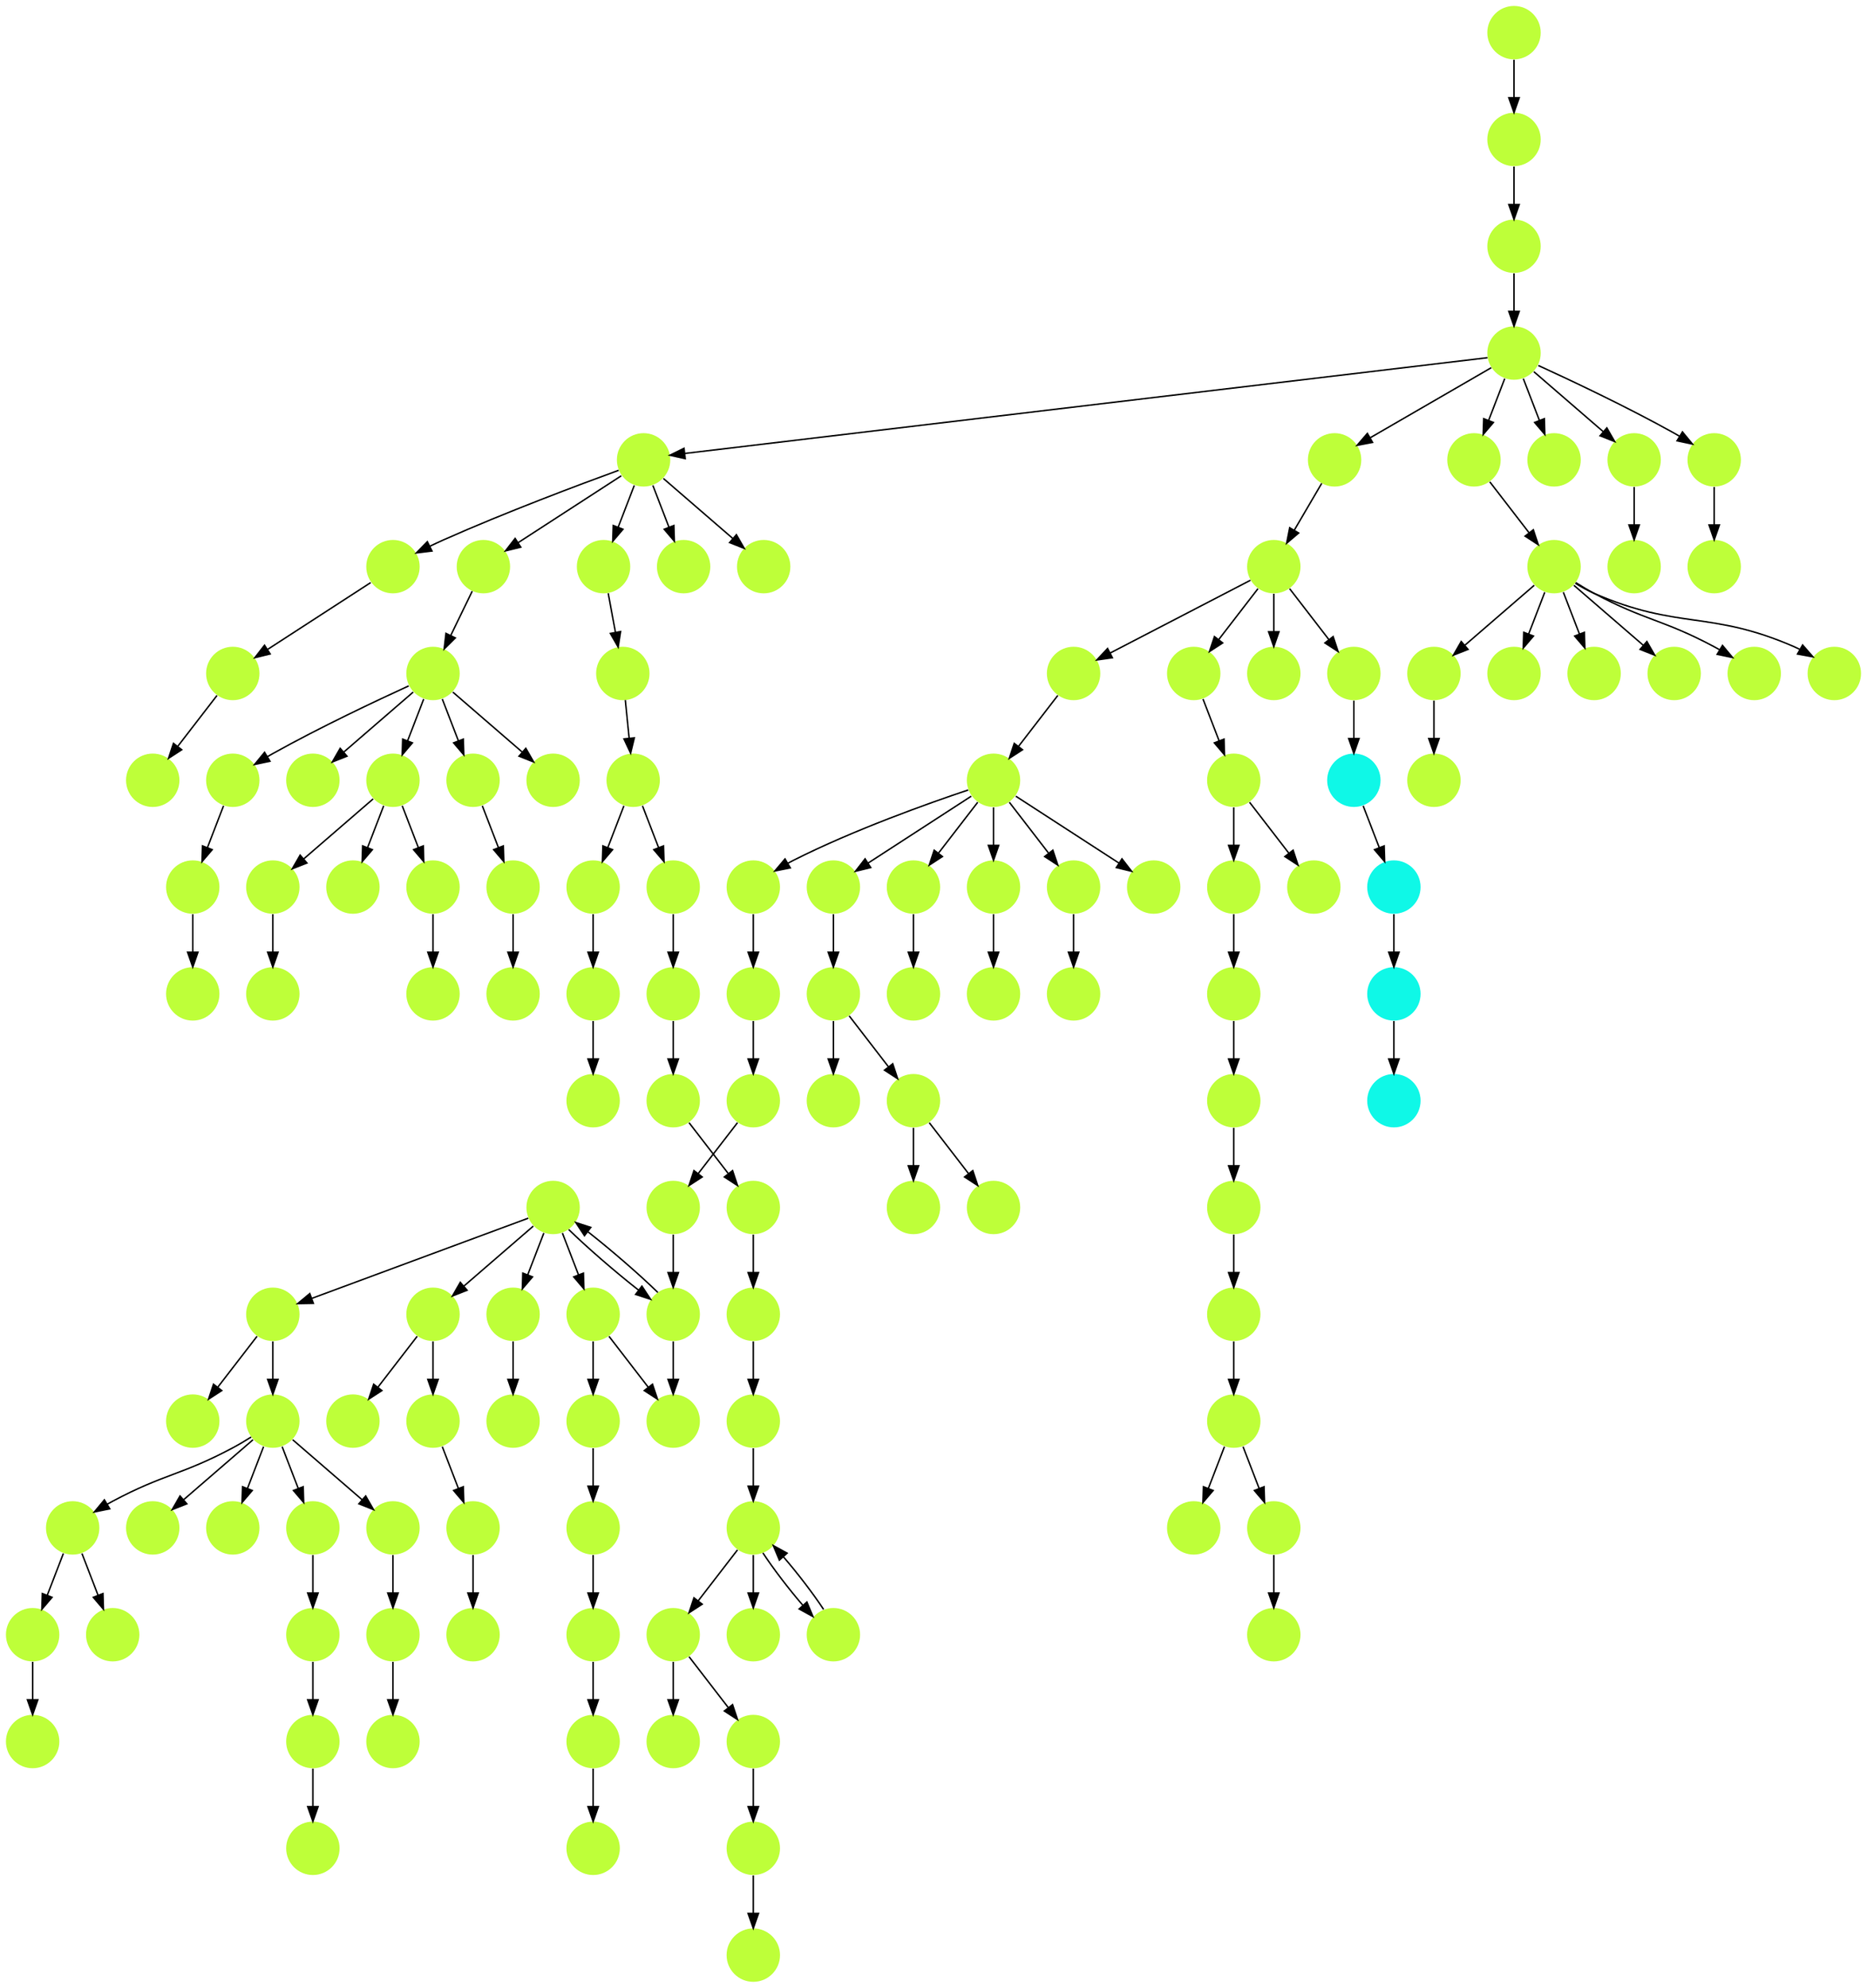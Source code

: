 digraph{
0 [tooltip = "N", penwidth = 0, style = filled, fillcolor = "#beff39", shape = circle, label = ""]
1 [tooltip = "N", penwidth = 0, style = filled, fillcolor = "#beff39", shape = circle, label = ""]
2 [tooltip = "N", penwidth = 0, style = filled, fillcolor = "#beff39", shape = circle, label = ""]
3 [tooltip = "N", penwidth = 0, style = filled, fillcolor = "#beff39", shape = circle, label = ""]
4 [tooltip = "N", penwidth = 0, style = filled, fillcolor = "#beff39", shape = circle, label = ""]
5 [tooltip = "N", penwidth = 0, style = filled, fillcolor = "#beff39", shape = circle, label = ""]
6 [tooltip = "N", penwidth = 0, style = filled, fillcolor = "#beff39", shape = circle, label = ""]
7 [tooltip = "N", penwidth = 0, style = filled, fillcolor = "#beff39", shape = circle, label = ""]
8 [tooltip = "N", penwidth = 0, style = filled, fillcolor = "#beff39", shape = circle, label = ""]
9 [tooltip = "N", penwidth = 0, style = filled, fillcolor = "#beff39", shape = circle, label = ""]
10 [tooltip = "N", penwidth = 0, style = filled, fillcolor = "#beff39", shape = circle, label = ""]
11 [tooltip = "N", penwidth = 0, style = filled, fillcolor = "#beff39", shape = circle, label = ""]
12 [tooltip = "N", penwidth = 0, style = filled, fillcolor = "#beff39", shape = circle, label = ""]
13 [tooltip = "N", penwidth = 0, style = filled, fillcolor = "#beff39", shape = circle, label = ""]
14 [tooltip = "N", penwidth = 0, style = filled, fillcolor = "#beff39", shape = circle, label = ""]
15 [tooltip = "N", penwidth = 0, style = filled, fillcolor = "#beff39", shape = circle, label = ""]
16 [tooltip = "N", penwidth = 0, style = filled, fillcolor = "#beff39", shape = circle, label = ""]
17 [tooltip = "N", penwidth = 0, style = filled, fillcolor = "#beff39", shape = circle, label = ""]
18 [tooltip = "N", penwidth = 0, style = filled, fillcolor = "#beff39", shape = circle, label = ""]
19 [tooltip = "N", penwidth = 0, style = filled, fillcolor = "#beff39", shape = circle, label = ""]
20 [tooltip = "N", penwidth = 0, style = filled, fillcolor = "#beff39", shape = circle, label = ""]
21 [tooltip = "N", penwidth = 0, style = filled, fillcolor = "#beff39", shape = circle, label = ""]
22 [tooltip = "N", penwidth = 0, style = filled, fillcolor = "#beff39", shape = circle, label = ""]
23 [tooltip = "N", penwidth = 0, style = filled, fillcolor = "#beff39", shape = circle, label = ""]
24 [tooltip = "N", penwidth = 0, style = filled, fillcolor = "#beff39", shape = circle, label = ""]
25 [tooltip = "N", penwidth = 0, style = filled, fillcolor = "#beff39", shape = circle, label = ""]
26 [tooltip = "N", penwidth = 0, style = filled, fillcolor = "#beff39", shape = circle, label = ""]
27 [tooltip = "N", penwidth = 0, style = filled, fillcolor = "#beff39", shape = circle, label = ""]
28 [tooltip = "N", penwidth = 0, style = filled, fillcolor = "#beff39", shape = circle, label = ""]
29 [tooltip = "N", penwidth = 0, style = filled, fillcolor = "#beff39", shape = circle, label = ""]
30 [tooltip = "N", penwidth = 0, style = filled, fillcolor = "#beff39", shape = circle, label = ""]
31 [tooltip = "N", penwidth = 0, style = filled, fillcolor = "#beff39", shape = circle, label = ""]
32 [tooltip = "N", penwidth = 0, style = filled, fillcolor = "#beff39", shape = circle, label = ""]
33 [tooltip = "N", penwidth = 0, style = filled, fillcolor = "#beff39", shape = circle, label = ""]
34 [tooltip = "N", penwidth = 0, style = filled, fillcolor = "#beff39", shape = circle, label = ""]
35 [tooltip = "N", penwidth = 0, style = filled, fillcolor = "#beff39", shape = circle, label = ""]
36 [tooltip = "N", penwidth = 0, style = filled, fillcolor = "#beff39", shape = circle, label = ""]
37 [tooltip = "N", penwidth = 0, style = filled, fillcolor = "#beff39", shape = circle, label = ""]
38 [tooltip = "N", penwidth = 0, style = filled, fillcolor = "#beff39", shape = circle, label = ""]
39 [tooltip = "N", penwidth = 0, style = filled, fillcolor = "#beff39", shape = circle, label = ""]
40 [tooltip = "N", penwidth = 0, style = filled, fillcolor = "#beff39", shape = circle, label = ""]
41 [tooltip = "N", penwidth = 0, style = filled, fillcolor = "#beff39", shape = circle, label = ""]
42 [tooltip = "N", penwidth = 0, style = filled, fillcolor = "#beff39", shape = circle, label = ""]
43 [tooltip = "N", penwidth = 0, style = filled, fillcolor = "#beff39", shape = circle, label = ""]
44 [tooltip = "N", penwidth = 0, style = filled, fillcolor = "#beff39", shape = circle, label = ""]
45 [tooltip = "N", penwidth = 0, style = filled, fillcolor = "#beff39", shape = circle, label = ""]
46 [tooltip = "N", penwidth = 0, style = filled, fillcolor = "#beff39", shape = circle, label = ""]
47 [tooltip = "N", penwidth = 0, style = filled, fillcolor = "#beff39", shape = circle, label = ""]
48 [tooltip = "N", penwidth = 0, style = filled, fillcolor = "#beff39", shape = circle, label = ""]
49 [tooltip = "N", penwidth = 0, style = filled, fillcolor = "#beff39", shape = circle, label = ""]
50 [tooltip = "N", penwidth = 0, style = filled, fillcolor = "#beff39", shape = circle, label = ""]
51 [tooltip = "N", penwidth = 0, style = filled, fillcolor = "#beff39", shape = circle, label = ""]
52 [tooltip = "N", penwidth = 0, style = filled, fillcolor = "#beff39", shape = circle, label = ""]
53 [tooltip = "N", penwidth = 0, style = filled, fillcolor = "#beff39", shape = circle, label = ""]
54 [tooltip = "N", penwidth = 0, style = filled, fillcolor = "#beff39", shape = circle, label = ""]
55 [tooltip = "N", penwidth = 0, style = filled, fillcolor = "#beff39", shape = circle, label = ""]
56 [tooltip = "N", penwidth = 0, style = filled, fillcolor = "#beff39", shape = circle, label = ""]
57 [tooltip = "N", penwidth = 0, style = filled, fillcolor = "#beff39", shape = circle, label = ""]
58 [tooltip = "N", penwidth = 0, style = filled, fillcolor = "#beff39", shape = circle, label = ""]
59 [tooltip = "N", penwidth = 0, style = filled, fillcolor = "#beff39", shape = circle, label = ""]
60 [tooltip = "N", penwidth = 0, style = filled, fillcolor = "#beff39", shape = circle, label = ""]
61 [tooltip = "N", penwidth = 0, style = filled, fillcolor = "#beff39", shape = circle, label = ""]
62 [tooltip = "N", penwidth = 0, style = filled, fillcolor = "#beff39", shape = circle, label = ""]
63 [tooltip = "N", penwidth = 0, style = filled, fillcolor = "#beff39", shape = circle, label = ""]
64 [tooltip = "N", penwidth = 0, style = filled, fillcolor = "#beff39", shape = circle, label = ""]
65 [tooltip = "N", penwidth = 0, style = filled, fillcolor = "#beff39", shape = circle, label = ""]
66 [tooltip = "N", penwidth = 0, style = filled, fillcolor = "#beff39", shape = circle, label = ""]
67 [tooltip = "N", penwidth = 0, style = filled, fillcolor = "#beff39", shape = circle, label = ""]
68 [tooltip = "N", penwidth = 0, style = filled, fillcolor = "#beff39", shape = circle, label = ""]
69 [tooltip = "N", penwidth = 0, style = filled, fillcolor = "#beff39", shape = circle, label = ""]
70 [tooltip = "N", penwidth = 0, style = filled, fillcolor = "#beff39", shape = circle, label = ""]
71 [tooltip = "N", penwidth = 0, style = filled, fillcolor = "#beff39", shape = circle, label = ""]
72 [tooltip = "N", penwidth = 0, style = filled, fillcolor = "#beff39", shape = circle, label = ""]
73 [tooltip = "N", penwidth = 0, style = filled, fillcolor = "#beff39", shape = circle, label = ""]
74 [tooltip = "N", penwidth = 0, style = filled, fillcolor = "#beff39", shape = circle, label = ""]
75 [tooltip = "N", penwidth = 0, style = filled, fillcolor = "#beff39", shape = circle, label = ""]
76 [tooltip = "N", penwidth = 0, style = filled, fillcolor = "#beff39", shape = circle, label = ""]
77 [tooltip = "N", penwidth = 0, style = filled, fillcolor = "#beff39", shape = circle, label = ""]
78 [tooltip = "N", penwidth = 0, style = filled, fillcolor = "#beff39", shape = circle, label = ""]
79 [tooltip = "N", penwidth = 0, style = filled, fillcolor = "#beff39", shape = circle, label = ""]
80 [tooltip = "I", penwidth = 0, style = filled, fillcolor = "#0ff8e7", shape = circle, label = ""]
81 [tooltip = "I", penwidth = 0, style = filled, fillcolor = "#0ff8e7", shape = circle, label = ""]
82 [tooltip = "N", penwidth = 0, style = filled, fillcolor = "#beff39", shape = circle, label = ""]
83 [tooltip = "N", penwidth = 0, style = filled, fillcolor = "#beff39", shape = circle, label = ""]
84 [tooltip = "N", penwidth = 0, style = filled, fillcolor = "#beff39", shape = circle, label = ""]
85 [tooltip = "N", penwidth = 0, style = filled, fillcolor = "#beff39", shape = circle, label = ""]
86 [tooltip = "N", penwidth = 0, style = filled, fillcolor = "#beff39", shape = circle, label = ""]
87 [tooltip = "N", penwidth = 0, style = filled, fillcolor = "#beff39", shape = circle, label = ""]
88 [tooltip = "I", penwidth = 0, style = filled, fillcolor = "#0ff8e7", shape = circle, label = ""]
89 [tooltip = "I", penwidth = 0, style = filled, fillcolor = "#0ff8e7", shape = circle, label = ""]
90 [tooltip = "N", penwidth = 0, style = filled, fillcolor = "#beff39", shape = circle, label = ""]
91 [tooltip = "N", penwidth = 0, style = filled, fillcolor = "#beff39", shape = circle, label = ""]
92 [tooltip = "N", penwidth = 0, style = filled, fillcolor = "#beff39", shape = circle, label = ""]
93 [tooltip = "N", penwidth = 0, style = filled, fillcolor = "#beff39", shape = circle, label = ""]
94 [tooltip = "N", penwidth = 0, style = filled, fillcolor = "#beff39", shape = circle, label = ""]
95 [tooltip = "N", penwidth = 0, style = filled, fillcolor = "#beff39", shape = circle, label = ""]
96 [tooltip = "N", penwidth = 0, style = filled, fillcolor = "#beff39", shape = circle, label = ""]
97 [tooltip = "N", penwidth = 0, style = filled, fillcolor = "#beff39", shape = circle, label = ""]
98 [tooltip = "N", penwidth = 0, style = filled, fillcolor = "#beff39", shape = circle, label = ""]
99 [tooltip = "N", penwidth = 0, style = filled, fillcolor = "#beff39", shape = circle, label = ""]
100 [tooltip = "N", penwidth = 0, style = filled, fillcolor = "#beff39", shape = circle, label = ""]
101 [tooltip = "N", penwidth = 0, style = filled, fillcolor = "#beff39", shape = circle, label = ""]
102 [tooltip = "N", penwidth = 0, style = filled, fillcolor = "#beff39", shape = circle, label = ""]
103 [tooltip = "N", penwidth = 0, style = filled, fillcolor = "#beff39", shape = circle, label = ""]
104 [tooltip = "N", penwidth = 0, style = filled, fillcolor = "#beff39", shape = circle, label = ""]
105 [tooltip = "N", penwidth = 0, style = filled, fillcolor = "#beff39", shape = circle, label = ""]
106 [tooltip = "N", penwidth = 0, style = filled, fillcolor = "#beff39", shape = circle, label = ""]
107 [tooltip = "N", penwidth = 0, style = filled, fillcolor = "#beff39", shape = circle, label = ""]
108 [tooltip = "N", penwidth = 0, style = filled, fillcolor = "#beff39", shape = circle, label = ""]
109 [tooltip = "N", penwidth = 0, style = filled, fillcolor = "#beff39", shape = circle, label = ""]
110 [tooltip = "N", penwidth = 0, style = filled, fillcolor = "#beff39", shape = circle, label = ""]
111 [tooltip = "N", penwidth = 0, style = filled, fillcolor = "#beff39", shape = circle, label = ""]
112 [tooltip = "N", penwidth = 0, style = filled, fillcolor = "#beff39", shape = circle, label = ""]
113 [tooltip = "N", penwidth = 0, style = filled, fillcolor = "#beff39", shape = circle, label = ""]
114 [tooltip = "N", penwidth = 0, style = filled, fillcolor = "#beff39", shape = circle, label = ""]
115 [tooltip = "N", penwidth = 0, style = filled, fillcolor = "#beff39", shape = circle, label = ""]
116 [tooltip = "N", penwidth = 0, style = filled, fillcolor = "#beff39", shape = circle, label = ""]
117 [tooltip = "N", penwidth = 0, style = filled, fillcolor = "#beff39", shape = circle, label = ""]
118 [tooltip = "N", penwidth = 0, style = filled, fillcolor = "#beff39", shape = circle, label = ""]
119 [tooltip = "N", penwidth = 0, style = filled, fillcolor = "#beff39", shape = circle, label = ""]
120 [tooltip = "N", penwidth = 0, style = filled, fillcolor = "#beff39", shape = circle, label = ""]
121 [tooltip = "N", penwidth = 0, style = filled, fillcolor = "#beff39", shape = circle, label = ""]
122 [tooltip = "N", penwidth = 0, style = filled, fillcolor = "#beff39", shape = circle, label = ""]
123 [tooltip = "N", penwidth = 0, style = filled, fillcolor = "#beff39", shape = circle, label = ""]
124 [tooltip = "N", penwidth = 0, style = filled, fillcolor = "#beff39", shape = circle, label = ""]
125 [tooltip = "N", penwidth = 0, style = filled, fillcolor = "#beff39", shape = circle, label = ""]
126 [tooltip = "N", penwidth = 0, style = filled, fillcolor = "#beff39", shape = circle, label = ""]
127 [tooltip = "N", penwidth = 0, style = filled, fillcolor = "#beff39", shape = circle, label = ""]
128 [tooltip = "N", penwidth = 0, style = filled, fillcolor = "#beff39", shape = circle, label = ""]
129 [tooltip = "N", penwidth = 0, style = filled, fillcolor = "#beff39", shape = circle, label = ""]
130 [tooltip = "N", penwidth = 0, style = filled, fillcolor = "#beff39", shape = circle, label = ""]
68 -> 61
0 -> 24
76 -> 91
129 -> 26
75 -> 124
82 -> 101
53 -> 100
0 -> 10
128 -> 105
36 -> 34
118 -> 65
13 -> 45
53 -> 64
110 -> 108
79 -> 63
24 -> 14
81 -> 88
53 -> 103
9 -> 14
13 -> 35
18 -> 46
13 -> 48
85 -> 68
114 -> 11
0 -> 1
65 -> 99
68 -> 70
88 -> 80
2 -> 37
65 -> 116
103 -> 73
112 -> 40
106 -> 107
51 -> 16
48 -> 8
45 -> 5
50 -> 7
63 -> 86
28 -> 12
68 -> 97
55 -> 102
72 -> 57
87 -> 94
101 -> 95
63 -> 114
42 -> 6
41 -> 22
52 -> 74
100 -> 55
13 -> 29
12 -> 41
52 -> 112
97 -> 56
111 -> 109
65 -> 53
53 -> 129
0 -> 18
99 -> 62
55 -> 52
52 -> 92
92 -> 67
106 -> 125
77 -> 54
127 -> 75
108 -> 111
19 -> 38
126 -> 78
68 -> 123
94 -> 118
15 -> 28
47 -> 43
65 -> 72
25 -> 20
55 -> 76
22 -> 130
26 -> 19
68 -> 71
91 -> 59
57 -> 83
13 -> 50
44 -> 33
95 -> 96
6 -> 36
3 -> 121
5 -> 106
130 -> 75
5 -> 49
102 -> 128
73 -> 98
16 -> 120
55 -> 69
96 -> 79
1 -> 23
75 -> 127
38 -> 25
54 -> 82
2 -> 3
78 -> 84
57 -> 113
104 -> 89
89 -> 81
0 -> 9
68 -> 115
2 -> 4
110 -> 93
65 -> 85
54 -> 66
2 -> 51
65 -> 90
53 -> 60
19 -> 15
55 -> 58
57 -> 104
24 -> 0
31 -> 32
1 -> 2
116 -> 117
9 -> 47
30 -> 17
46 -> 44
10 -> 27
75 -> 110
113 -> 13
2 -> 126
43 -> 31
29 -> 21
3 -> 30
18 -> 39
57 -> 77
32 -> 122
120 -> 119
34 -> 24
13 -> 42
}